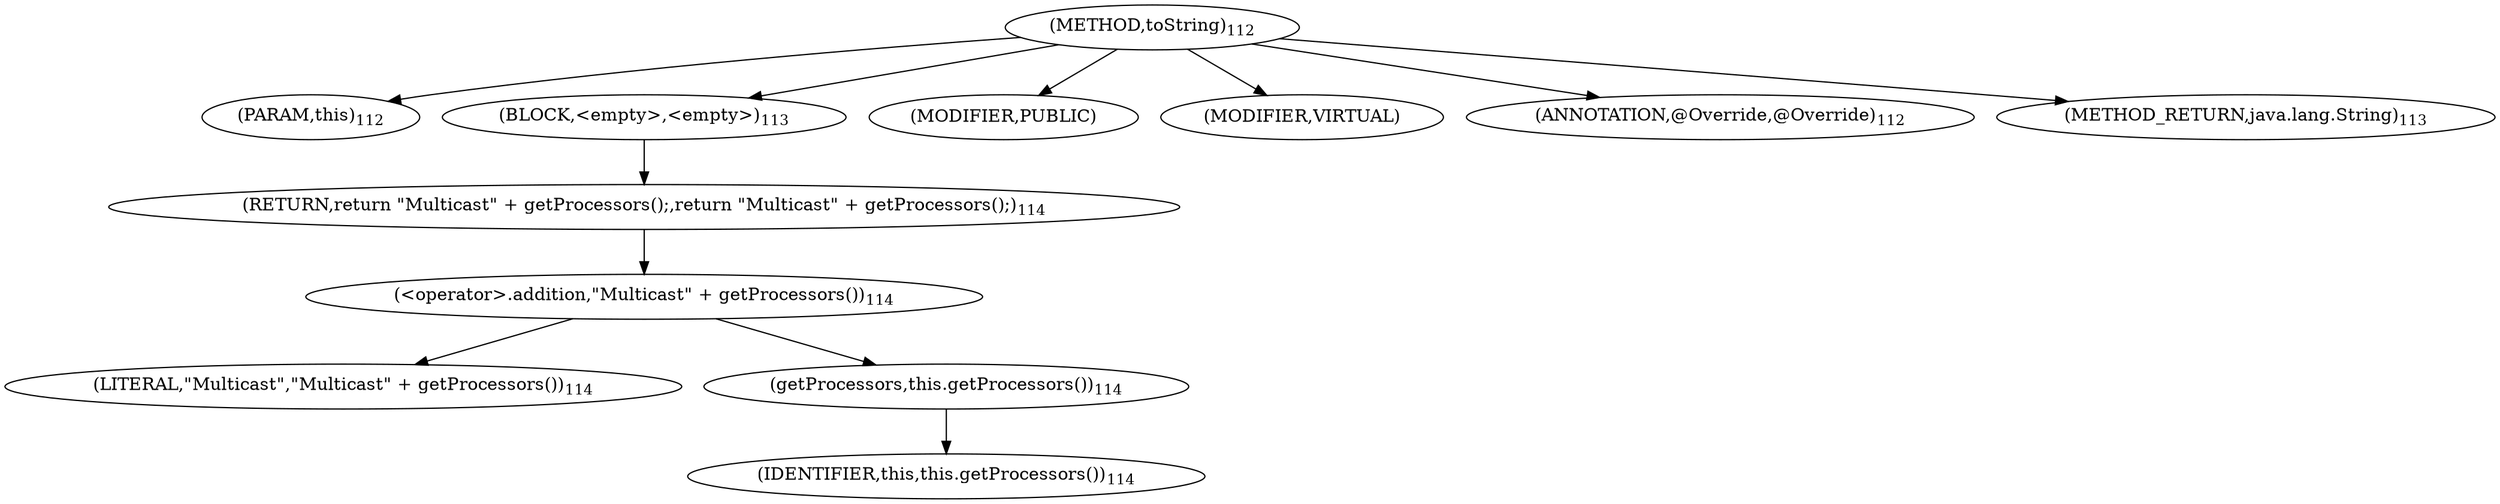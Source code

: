 digraph "toString" {  
"249" [label = <(METHOD,toString)<SUB>112</SUB>> ]
"34" [label = <(PARAM,this)<SUB>112</SUB>> ]
"250" [label = <(BLOCK,&lt;empty&gt;,&lt;empty&gt;)<SUB>113</SUB>> ]
"251" [label = <(RETURN,return &quot;Multicast&quot; + getProcessors();,return &quot;Multicast&quot; + getProcessors();)<SUB>114</SUB>> ]
"252" [label = <(&lt;operator&gt;.addition,&quot;Multicast&quot; + getProcessors())<SUB>114</SUB>> ]
"253" [label = <(LITERAL,&quot;Multicast&quot;,&quot;Multicast&quot; + getProcessors())<SUB>114</SUB>> ]
"254" [label = <(getProcessors,this.getProcessors())<SUB>114</SUB>> ]
"33" [label = <(IDENTIFIER,this,this.getProcessors())<SUB>114</SUB>> ]
"255" [label = <(MODIFIER,PUBLIC)> ]
"256" [label = <(MODIFIER,VIRTUAL)> ]
"257" [label = <(ANNOTATION,@Override,@Override)<SUB>112</SUB>> ]
"258" [label = <(METHOD_RETURN,java.lang.String)<SUB>113</SUB>> ]
  "249" -> "34" 
  "249" -> "250" 
  "249" -> "255" 
  "249" -> "256" 
  "249" -> "257" 
  "249" -> "258" 
  "250" -> "251" 
  "251" -> "252" 
  "252" -> "253" 
  "252" -> "254" 
  "254" -> "33" 
}
